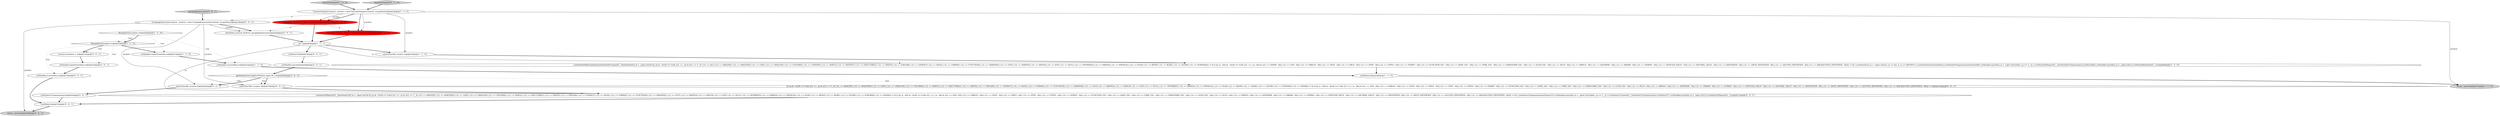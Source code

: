 digraph {
21 [style = filled, label = "GroupingExpressionsContext _localctx = new GroupingExpressionsContext(_ctx,getState())@@@3@@@['0', '0', '1']", fillcolor = white, shape = ellipse image = "AAA0AAABBB3BBB"];
20 [style = filled, label = "return _localctx@@@58@@@['0', '0', '1']", fillcolor = lightgray, shape = ellipse image = "AAA0AAABBB3BBB"];
16 [style = filled, label = "groupingExpressions['0', '0', '1']", fillcolor = lightgray, shape = diamond image = "AAA0AAABBB3BBB"];
4 [style = filled, label = "FunctionTemplateContext _localctx = new FunctionTemplateContext(_ctx,getState())@@@3@@@['1', '1', '0']", fillcolor = white, shape = ellipse image = "AAA0AAABBB1BBB"];
17 [style = filled, label = "_errHandler.sync(this)@@@8@@@['0', '0', '1']", fillcolor = white, shape = ellipse image = "AAA0AAABBB3BBB"];
13 [style = filled, label = "enterRule(_localctx,74,RULE_functionTemplate)@@@4@@@['0', '1', '0']", fillcolor = red, shape = ellipse image = "AAA1AAABBB2BBB"];
25 [style = filled, label = "enterRule(_localctx,24,RULE_groupingExpressions)@@@4@@@['0', '0', '1']", fillcolor = white, shape = ellipse image = "AAA0AAABBB3BBB"];
22 [style = filled, label = "enterOuterAlt(_localctx,1)@@@10@@@['0', '0', '1']", fillcolor = white, shape = ellipse image = "AAA0AAABBB3BBB"];
27 [style = filled, label = "_errHandler.reportError(this,re)@@@52@@@['0', '0', '1']", fillcolor = white, shape = ellipse image = "AAA0AAABBB3BBB"];
24 [style = filled, label = "(((_la) & ~0x3f) == 0 && ((1L << _la) & ((1L << T__0) | (1L << ANALYZE) | (1L << ANALYZED) | (1L << CAST) | (1L << CATALOGS) | (1L << COLUMNS) | (1L << DEBUG) | (1L << EXECUTABLE) | (1L << EXISTS) | (1L << EXPLAIN) | (1L << EXTRACT) | (1L << FALSE) | (1L << FORMAT) | (1L << FUNCTIONS) | (1L << GRAPHVIZ) | (1L << LEFT) | (1L << MAPPED) | (1L << MATCH) | (1L << NOT) | (1L << NULL) | (1L << OPTIMIZED) | (1L << PARSED) | (1L << PHYSICAL) | (1L << PLAN) | (1L << RIGHT) | (1L << RLIKE) | (1L << QUERY) | (1L << SCHEMAS) | (1L << SHOW))) != 0) || ((((_la - 64)) & ~0x3f) == 0 && ((1L << (_la - 64)) & ((1L << (SYS - 64)) | (1L << (TABLES - 64)) | (1L << (TEXT - 64)) | (1L << (TRUE - 64)) | (1L << (TYPE - 64)) | (1L << (TYPES - 64)) | (1L << (VERIFY - 64)) | (1L << (FUNCTION_ESC - 64)) | (1L << (DATE_ESC - 64)) | (1L << (TIME_ESC - 64)) | (1L << (TIMESTAMP_ESC - 64)) | (1L << (GUID_ESC - 64)) | (1L << (PLUS - 64)) | (1L << (MINUS - 64)) | (1L << (ASTERISK - 64)) | (1L << (PARAM - 64)) | (1L << (STRING - 64)) | (1L << (INTEGER_VALUE - 64)) | (1L << (DECIMAL_VALUE - 64)) | (1L << (IDENTIFIER - 64)) | (1L << (DIGIT_IDENTIFIER - 64)) | (1L << (QUOTED_IDENTIFIER - 64)) | (1L << (BACKQUOTED_IDENTIFIER - 64)))) != 0)@@@16@@@['0', '0', '1']", fillcolor = white, shape = diamond image = "AAA0AAABBB3BBB"];
19 [style = filled, label = "_errHandler.recover(this,re)@@@53@@@['0', '0', '1']", fillcolor = white, shape = ellipse image = "AAA0AAABBB3BBB"];
6 [style = filled, label = "functionTemplate['1', '0', '0']", fillcolor = lightgray, shape = diamond image = "AAA0AAABBB1BBB"];
18 [style = filled, label = "enterOuterAlt(_localctx,2)@@@42@@@['0', '0', '1']", fillcolor = white, shape = ellipse image = "AAA0AAABBB3BBB"];
2 [style = filled, label = "RecognitionException re@@@49@@@['1', '1', '0']", fillcolor = white, shape = diamond image = "AAA0AAABBB1BBB"];
29 [style = filled, label = "getInterpreter().adaptivePredict(_input,38,_ctx)@@@9@@@['0', '0', '1']", fillcolor = white, shape = diamond image = "AAA0AAABBB3BBB"];
15 [style = filled, label = "setState(322)@@@7@@@['0', '0', '1']", fillcolor = white, shape = ellipse image = "AAA0AAABBB3BBB"];
5 [style = filled, label = "_errHandler.reportError(this,re)@@@51@@@['1', '1', '0']", fillcolor = white, shape = ellipse image = "AAA0AAABBB1BBB"];
28 [style = filled, label = "{exitRule()}@@@55@@@['0', '0', '1']", fillcolor = white, shape = ellipse image = "AAA0AAABBB3BBB"];
3 [style = filled, label = "RecognitionException re@@@50@@@['1', '1', '1']", fillcolor = white, shape = diamond image = "AAA0AAABBB1BBB"];
8 [style = filled, label = "enterOuterAlt(_localctx,1)@@@7@@@['1', '1', '0']", fillcolor = white, shape = ellipse image = "AAA0AAABBB1BBB"];
9 [style = filled, label = "{setState(630)functionName()setState(631)match(T__0)setState(643)_la = _input.LA(1)if ((((_la) & ~0x3f) == 0 && ((1L << _la) & ((1L << T__0) | (1L << ALL) | (1L << ANALYZE) | (1L << ANALYZED) | (1L << CAST) | (1L << CATALOGS) | (1L << COLUMNS) | (1L << CONVERT) | (1L << DEBUG) | (1L << DISTINCT) | (1L << EXECUTABLE) | (1L << EXISTS) | (1L << EXPLAIN) | (1L << EXTRACT) | (1L << FALSE) | (1L << FORMAT) | (1L << FUNCTIONS) | (1L << GRAPHVIZ) | (1L << LEFT) | (1L << MAPPED) | (1L << MATCH) | (1L << NOT) | (1L << NULL) | (1L << OPTIMIZED) | (1L << PARSED) | (1L << PHYSICAL) | (1L << PLAN) | (1L << RIGHT) | (1L << RLIKE) | (1L << QUERY) | (1L << SCHEMAS))) != 0) || ((((_la - 64)) & ~0x3f) == 0 && ((1L << (_la - 64)) & ((1L << (SHOW - 64)) | (1L << (SYS - 64)) | (1L << (TABLES - 64)) | (1L << (TEXT - 64)) | (1L << (TRUE - 64)) | (1L << (TYPE - 64)) | (1L << (TYPES - 64)) | (1L << (VERIFY - 64)) | (1L << (FUNCTION_ESC - 64)) | (1L << (DATE_ESC - 64)) | (1L << (TIME_ESC - 64)) | (1L << (TIMESTAMP_ESC - 64)) | (1L << (GUID_ESC - 64)) | (1L << (PLUS - 64)) | (1L << (MINUS - 64)) | (1L << (ASTERISK - 64)) | (1L << (PARAM - 64)) | (1L << (STRING - 64)) | (1L << (INTEGER_VALUE - 64)) | (1L << (DECIMAL_VALUE - 64)) | (1L << (IDENTIFIER - 64)) | (1L << (DIGIT_IDENTIFIER - 64)) | (1L << (QUOTED_IDENTIFIER - 64)) | (1L << (BACKQUOTED_IDENTIFIER - 64)))) != 0)) {{setState(633)_la = _input.LA(1)if (_la == ALL || _la == DISTINCT) {{setState(632)setQuantifier()}}setState(635)expression()setState(640)_errHandler.sync(this)_la = _input.LA(1)while (_la == T__2) {{{setState(636)match(T__2)setState(637)expression()}}setState(642)_errHandler.sync(this)_la = _input.LA(1)}}}setState(645)match(T__1)}@@@8@@@['1', '1', '0']", fillcolor = white, shape = ellipse image = "AAA0AAABBB1BBB"];
10 [style = filled, label = "return _localctx@@@57@@@['1', '1', '0']", fillcolor = lightgray, shape = ellipse image = "AAA0AAABBB1BBB"];
23 [style = filled, label = "_localctx.exception = re@@@51@@@['0', '0', '1']", fillcolor = white, shape = ellipse image = "AAA0AAABBB3BBB"];
7 [style = filled, label = "{exitRule()}@@@54@@@['1', '1', '0']", fillcolor = white, shape = ellipse image = "AAA0AAABBB1BBB"];
1 [style = filled, label = "_errHandler.recover(this,re)@@@52@@@['1', '1', '0']", fillcolor = white, shape = ellipse image = "AAA0AAABBB1BBB"];
11 [style = filled, label = "enterRule(_localctx,72,RULE_functionTemplate)@@@4@@@['1', '0', '0']", fillcolor = red, shape = ellipse image = "AAA1AAABBB1BBB"];
0 [style = filled, label = "int _la@@@5@@@['1', '1', '1']", fillcolor = white, shape = ellipse image = "AAA0AAABBB1BBB"];
14 [style = filled, label = "{setState(309)match(T__0)setState(318)_la = _input.LA(1)if ((((_la) & ~0x3f) == 0 && ((1L << _la) & ((1L << T__0) | (1L << ANALYZE) | (1L << ANALYZED) | (1L << CAST) | (1L << CATALOGS) | (1L << COLUMNS) | (1L << DEBUG) | (1L << EXECUTABLE) | (1L << EXISTS) | (1L << EXPLAIN) | (1L << EXTRACT) | (1L << FALSE) | (1L << FORMAT) | (1L << FUNCTIONS) | (1L << GRAPHVIZ) | (1L << LEFT) | (1L << MAPPED) | (1L << MATCH) | (1L << NOT) | (1L << NULL) | (1L << OPTIMIZED) | (1L << PARSED) | (1L << PHYSICAL) | (1L << PLAN) | (1L << RIGHT) | (1L << RLIKE) | (1L << QUERY) | (1L << SCHEMAS) | (1L << SHOW))) != 0) || ((((_la - 64)) & ~0x3f) == 0 && ((1L << (_la - 64)) & ((1L << (SYS - 64)) | (1L << (TABLES - 64)) | (1L << (TEXT - 64)) | (1L << (TRUE - 64)) | (1L << (TYPE - 64)) | (1L << (TYPES - 64)) | (1L << (VERIFY - 64)) | (1L << (FUNCTION_ESC - 64)) | (1L << (DATE_ESC - 64)) | (1L << (TIME_ESC - 64)) | (1L << (TIMESTAMP_ESC - 64)) | (1L << (GUID_ESC - 64)) | (1L << (PLUS - 64)) | (1L << (MINUS - 64)) | (1L << (ASTERISK - 64)) | (1L << (PARAM - 64)) | (1L << (STRING - 64)) | (1L << (INTEGER_VALUE - 64)) | (1L << (DECIMAL_VALUE - 64)) | (1L << (IDENTIFIER - 64)) | (1L << (DIGIT_IDENTIFIER - 64)) | (1L << (QUOTED_IDENTIFIER - 64)) | (1L << (BACKQUOTED_IDENTIFIER - 64)))) != 0)) {{setState(310)expression()setState(315)_errHandler.sync(this)_la = _input.LA(1)while (_la == T__2) {{{setState(311)match(T__2)setState(312)expression()}}setState(317)_errHandler.sync(this)_la = _input.LA(1)}}}setState(320)match(T__1)}@@@11@@@['0', '0', '1']", fillcolor = white, shape = ellipse image = "AAA0AAABBB3BBB"];
26 [style = filled, label = "{setState(321)expression()}@@@43@@@['0', '0', '1']", fillcolor = white, shape = ellipse image = "AAA0AAABBB3BBB"];
12 [style = filled, label = "functionTemplate['0', '1', '0']", fillcolor = lightgray, shape = diamond image = "AAA0AAABBB2BBB"];
25->0 [style = bold, label=""];
2->3 [style = dotted, label="true"];
29->18 [style = dotted, label="true"];
4->13 [style = solid, label="_localctx"];
23->27 [style = bold, label=""];
28->20 [style = bold, label=""];
7->10 [style = bold, label=""];
21->18 [style = solid, label="_localctx"];
2->3 [style = bold, label=""];
4->11 [style = solid, label="_localctx"];
4->13 [style = bold, label=""];
18->26 [style = bold, label=""];
0->14 [style = solid, label="_la"];
14->28 [style = bold, label=""];
21->25 [style = bold, label=""];
9->7 [style = bold, label=""];
4->21 [style = dashed, label="0"];
21->22 [style = solid, label="_localctx"];
1->7 [style = bold, label=""];
0->15 [style = bold, label=""];
4->8 [style = solid, label="_localctx"];
29->18 [style = bold, label=""];
3->27 [style = dotted, label="true"];
29->22 [style = dotted, label="true"];
5->1 [style = bold, label=""];
6->4 [style = bold, label=""];
15->17 [style = bold, label=""];
3->5 [style = bold, label=""];
11->0 [style = bold, label=""];
3->23 [style = bold, label=""];
3->19 [style = dotted, label="true"];
11->13 [style = dashed, label="0"];
12->4 [style = bold, label=""];
2->1 [style = dotted, label="true"];
16->21 [style = bold, label=""];
0->8 [style = bold, label=""];
8->9 [style = bold, label=""];
11->25 [style = dashed, label="0"];
21->20 [style = solid, label="_localctx"];
27->19 [style = bold, label=""];
4->10 [style = solid, label="_localctx"];
29->22 [style = bold, label=""];
26->28 [style = bold, label=""];
19->28 [style = bold, label=""];
22->14 [style = bold, label=""];
4->11 [style = bold, label=""];
17->29 [style = bold, label=""];
2->5 [style = dotted, label="true"];
29->24 [style = dotted, label="true"];
0->9 [style = solid, label="_la"];
21->25 [style = solid, label="_localctx"];
13->0 [style = bold, label=""];
3->23 [style = dotted, label="true"];
}
